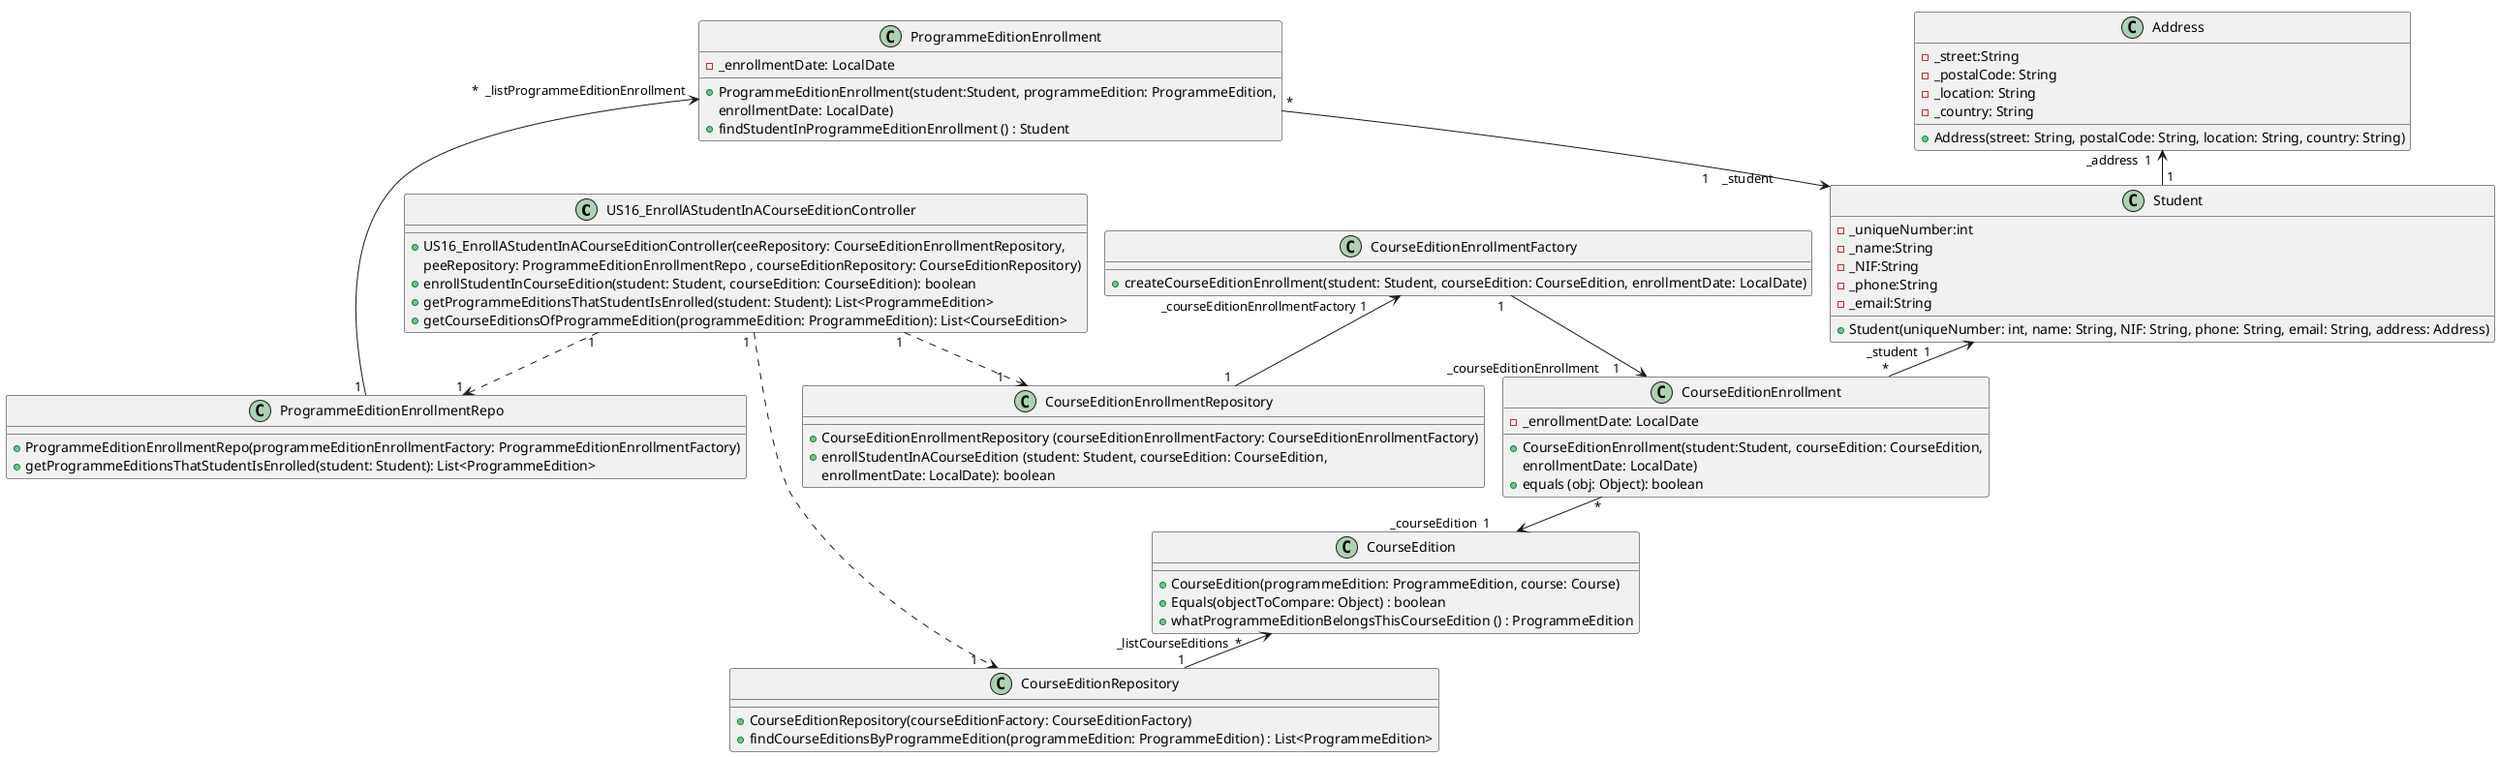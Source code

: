 @startuml
!pragma layout smetana


class US16_EnrollAStudentInACourseEditionController {
    +US16_EnrollAStudentInACourseEditionController(ceeRepository: CourseEditionEnrollmentRepository,
    peeRepository: ProgrammeEditionEnrollmentRepo , courseEditionRepository: CourseEditionRepository)
    +enrollStudentInCourseEdition(student: Student, courseEdition: CourseEdition): boolean
    +getProgrammeEditionsThatStudentIsEnrolled(student: Student): List<ProgrammeEdition>
    +getCourseEditionsOfProgrammeEdition(programmeEdition: ProgrammeEdition): List<CourseEdition>
}

class CourseEditionEnrollmentFactory{
    +createCourseEditionEnrollment(student: Student, courseEdition: CourseEdition, enrollmentDate: LocalDate)
}

class CourseEditionEnrollment {
    -_enrollmentDate: LocalDate
    +CourseEditionEnrollment(student:Student, courseEdition: CourseEdition,
     enrollmentDate: LocalDate)
    +equals (obj: Object): boolean
}

class CourseEditionEnrollmentRepository {
    +CourseEditionEnrollmentRepository (courseEditionEnrollmentFactory: CourseEditionEnrollmentFactory)
    +enrollStudentInACourseEdition (student: Student, courseEdition: CourseEdition,
    enrollmentDate: LocalDate): boolean
}

class ProgrammeEditionEnrollment {
    -_enrollmentDate: LocalDate
    +ProgrammeEditionEnrollment(student:Student, programmeEdition: ProgrammeEdition,
     enrollmentDate: LocalDate)
    +findStudentInProgrammeEditionEnrollment () : Student
}

class ProgrammeEditionEnrollmentRepo {
    +ProgrammeEditionEnrollmentRepo(programmeEditionEnrollmentFactory: ProgrammeEditionEnrollmentFactory)
    +getProgrammeEditionsThatStudentIsEnrolled(student: Student): List<ProgrammeEdition>
}

class Student {
    -_uniqueNumber:int
    -_name:String
    -_NIF:String
    -_phone:String
    -_email:String
    +Student(uniqueNumber: int, name: String, NIF: String, phone: String, email: String, address: Address)
}

class Address {
     -_street:String
     -_postalCode: String
     -_location: String
     -_country: String
     +Address(street: String, postalCode: String, location: String, country: String)
}

class CourseEdition {
    +CourseEdition(programmeEdition: ProgrammeEdition, course: Course)
    +Equals(objectToCompare: Object) : boolean
    +whatProgrammeEditionBelongsThisCourseEdition () : ProgrammeEdition
}

class CourseEditionRepository {
    +CourseEditionRepository(courseEditionFactory: CourseEditionFactory)
    +findCourseEditionsByProgrammeEdition(programmeEdition: ProgrammeEdition) : List<ProgrammeEdition>
}

CourseEdition "_listCourseEditions  *         " <-- "1" CourseEditionRepository
Student "_student  1             " <-- "*" CourseEditionEnrollment
CourseEditionEnrollment "*" --> "_courseEdition  1        " CourseEdition
CourseEditionEnrollmentFactory "  1  " --> " _courseEditionEnrollment    1        " CourseEditionEnrollment
CourseEditionEnrollmentFactory "_courseEditionEnrollmentFactory 1          " <-- "   1 " CourseEditionEnrollmentRepository
ProgrammeEditionEnrollment " *" --> "1    _student                 " Student
ProgrammeEditionEnrollment " *  _listProgrammeEditionEnrollment    " <-- "1 " ProgrammeEditionEnrollmentRepo
US16_EnrollAStudentInACourseEditionController "1 "..> "1      " CourseEditionRepository
US16_EnrollAStudentInACourseEditionController "1 "..> "  1" ProgrammeEditionEnrollmentRepo
US16_EnrollAStudentInACourseEditionController "1"..> "1       " CourseEditionEnrollmentRepository
Address "_address  1   " <-- " 1  " Student

@enduml